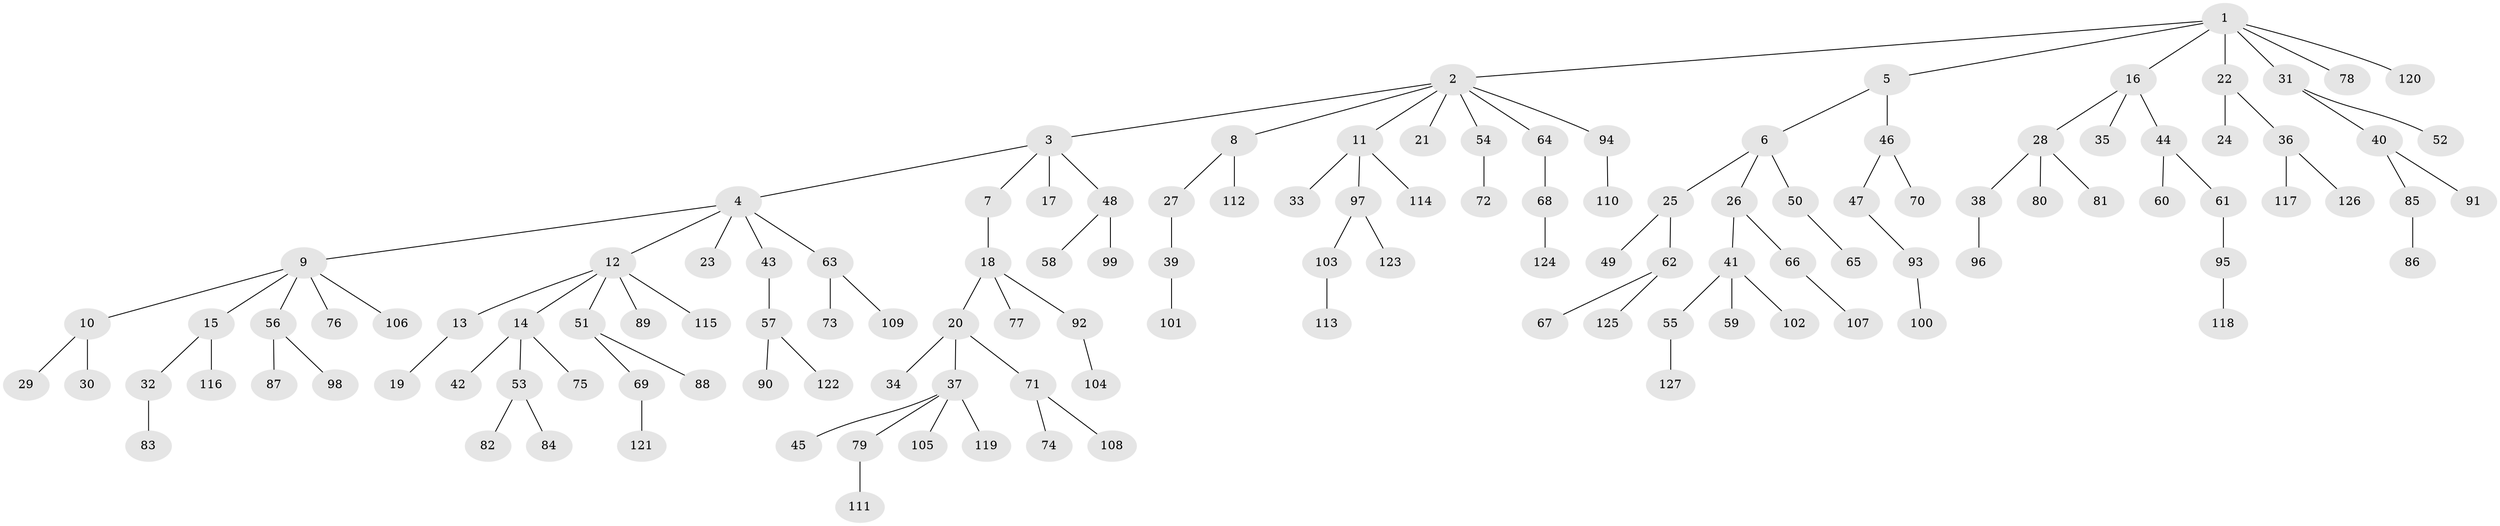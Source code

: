 // Generated by graph-tools (version 1.1) at 2025/11/02/27/25 16:11:25]
// undirected, 127 vertices, 126 edges
graph export_dot {
graph [start="1"]
  node [color=gray90,style=filled];
  1;
  2;
  3;
  4;
  5;
  6;
  7;
  8;
  9;
  10;
  11;
  12;
  13;
  14;
  15;
  16;
  17;
  18;
  19;
  20;
  21;
  22;
  23;
  24;
  25;
  26;
  27;
  28;
  29;
  30;
  31;
  32;
  33;
  34;
  35;
  36;
  37;
  38;
  39;
  40;
  41;
  42;
  43;
  44;
  45;
  46;
  47;
  48;
  49;
  50;
  51;
  52;
  53;
  54;
  55;
  56;
  57;
  58;
  59;
  60;
  61;
  62;
  63;
  64;
  65;
  66;
  67;
  68;
  69;
  70;
  71;
  72;
  73;
  74;
  75;
  76;
  77;
  78;
  79;
  80;
  81;
  82;
  83;
  84;
  85;
  86;
  87;
  88;
  89;
  90;
  91;
  92;
  93;
  94;
  95;
  96;
  97;
  98;
  99;
  100;
  101;
  102;
  103;
  104;
  105;
  106;
  107;
  108;
  109;
  110;
  111;
  112;
  113;
  114;
  115;
  116;
  117;
  118;
  119;
  120;
  121;
  122;
  123;
  124;
  125;
  126;
  127;
  1 -- 2;
  1 -- 5;
  1 -- 16;
  1 -- 22;
  1 -- 31;
  1 -- 78;
  1 -- 120;
  2 -- 3;
  2 -- 8;
  2 -- 11;
  2 -- 21;
  2 -- 54;
  2 -- 64;
  2 -- 94;
  3 -- 4;
  3 -- 7;
  3 -- 17;
  3 -- 48;
  4 -- 9;
  4 -- 12;
  4 -- 23;
  4 -- 43;
  4 -- 63;
  5 -- 6;
  5 -- 46;
  6 -- 25;
  6 -- 26;
  6 -- 50;
  7 -- 18;
  8 -- 27;
  8 -- 112;
  9 -- 10;
  9 -- 15;
  9 -- 56;
  9 -- 76;
  9 -- 106;
  10 -- 29;
  10 -- 30;
  11 -- 33;
  11 -- 97;
  11 -- 114;
  12 -- 13;
  12 -- 14;
  12 -- 51;
  12 -- 89;
  12 -- 115;
  13 -- 19;
  14 -- 42;
  14 -- 53;
  14 -- 75;
  15 -- 32;
  15 -- 116;
  16 -- 28;
  16 -- 35;
  16 -- 44;
  18 -- 20;
  18 -- 77;
  18 -- 92;
  20 -- 34;
  20 -- 37;
  20 -- 71;
  22 -- 24;
  22 -- 36;
  25 -- 49;
  25 -- 62;
  26 -- 41;
  26 -- 66;
  27 -- 39;
  28 -- 38;
  28 -- 80;
  28 -- 81;
  31 -- 40;
  31 -- 52;
  32 -- 83;
  36 -- 117;
  36 -- 126;
  37 -- 45;
  37 -- 79;
  37 -- 105;
  37 -- 119;
  38 -- 96;
  39 -- 101;
  40 -- 85;
  40 -- 91;
  41 -- 55;
  41 -- 59;
  41 -- 102;
  43 -- 57;
  44 -- 60;
  44 -- 61;
  46 -- 47;
  46 -- 70;
  47 -- 93;
  48 -- 58;
  48 -- 99;
  50 -- 65;
  51 -- 69;
  51 -- 88;
  53 -- 82;
  53 -- 84;
  54 -- 72;
  55 -- 127;
  56 -- 87;
  56 -- 98;
  57 -- 90;
  57 -- 122;
  61 -- 95;
  62 -- 67;
  62 -- 125;
  63 -- 73;
  63 -- 109;
  64 -- 68;
  66 -- 107;
  68 -- 124;
  69 -- 121;
  71 -- 74;
  71 -- 108;
  79 -- 111;
  85 -- 86;
  92 -- 104;
  93 -- 100;
  94 -- 110;
  95 -- 118;
  97 -- 103;
  97 -- 123;
  103 -- 113;
}
